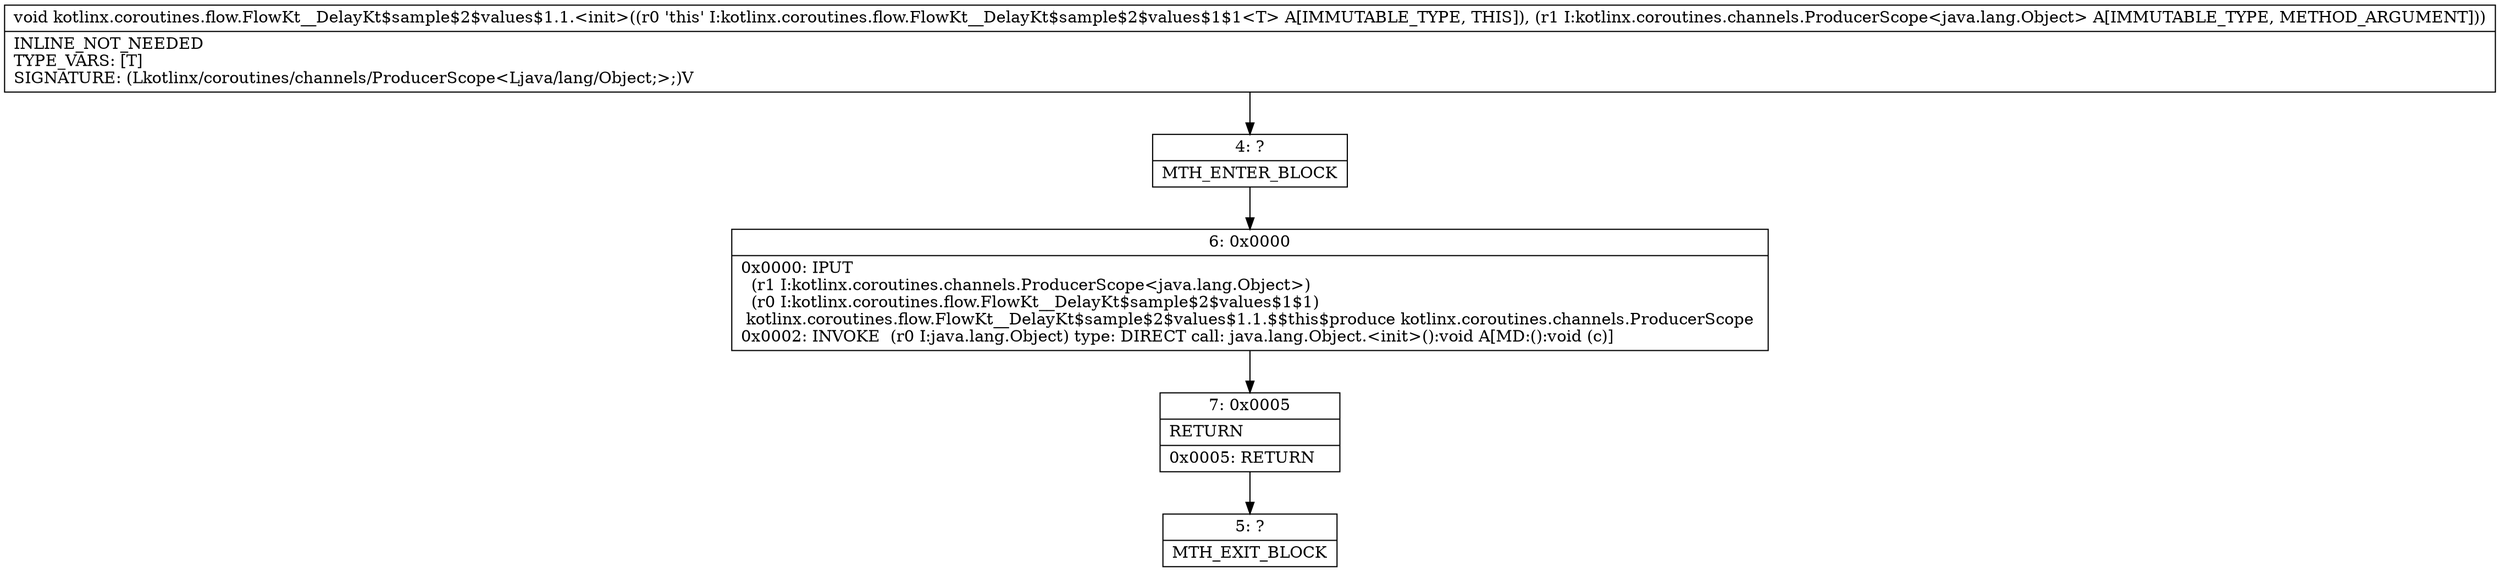 digraph "CFG forkotlinx.coroutines.flow.FlowKt__DelayKt$sample$2$values$1.1.\<init\>(Lkotlinx\/coroutines\/channels\/ProducerScope;)V" {
Node_4 [shape=record,label="{4\:\ ?|MTH_ENTER_BLOCK\l}"];
Node_6 [shape=record,label="{6\:\ 0x0000|0x0000: IPUT  \l  (r1 I:kotlinx.coroutines.channels.ProducerScope\<java.lang.Object\>)\l  (r0 I:kotlinx.coroutines.flow.FlowKt__DelayKt$sample$2$values$1$1)\l kotlinx.coroutines.flow.FlowKt__DelayKt$sample$2$values$1.1.$$this$produce kotlinx.coroutines.channels.ProducerScope \l0x0002: INVOKE  (r0 I:java.lang.Object) type: DIRECT call: java.lang.Object.\<init\>():void A[MD:():void (c)]\l}"];
Node_7 [shape=record,label="{7\:\ 0x0005|RETURN\l|0x0005: RETURN   \l}"];
Node_5 [shape=record,label="{5\:\ ?|MTH_EXIT_BLOCK\l}"];
MethodNode[shape=record,label="{void kotlinx.coroutines.flow.FlowKt__DelayKt$sample$2$values$1.1.\<init\>((r0 'this' I:kotlinx.coroutines.flow.FlowKt__DelayKt$sample$2$values$1$1\<T\> A[IMMUTABLE_TYPE, THIS]), (r1 I:kotlinx.coroutines.channels.ProducerScope\<java.lang.Object\> A[IMMUTABLE_TYPE, METHOD_ARGUMENT]))  | INLINE_NOT_NEEDED\lTYPE_VARS: [T]\lSIGNATURE: (Lkotlinx\/coroutines\/channels\/ProducerScope\<Ljava\/lang\/Object;\>;)V\l}"];
MethodNode -> Node_4;Node_4 -> Node_6;
Node_6 -> Node_7;
Node_7 -> Node_5;
}

